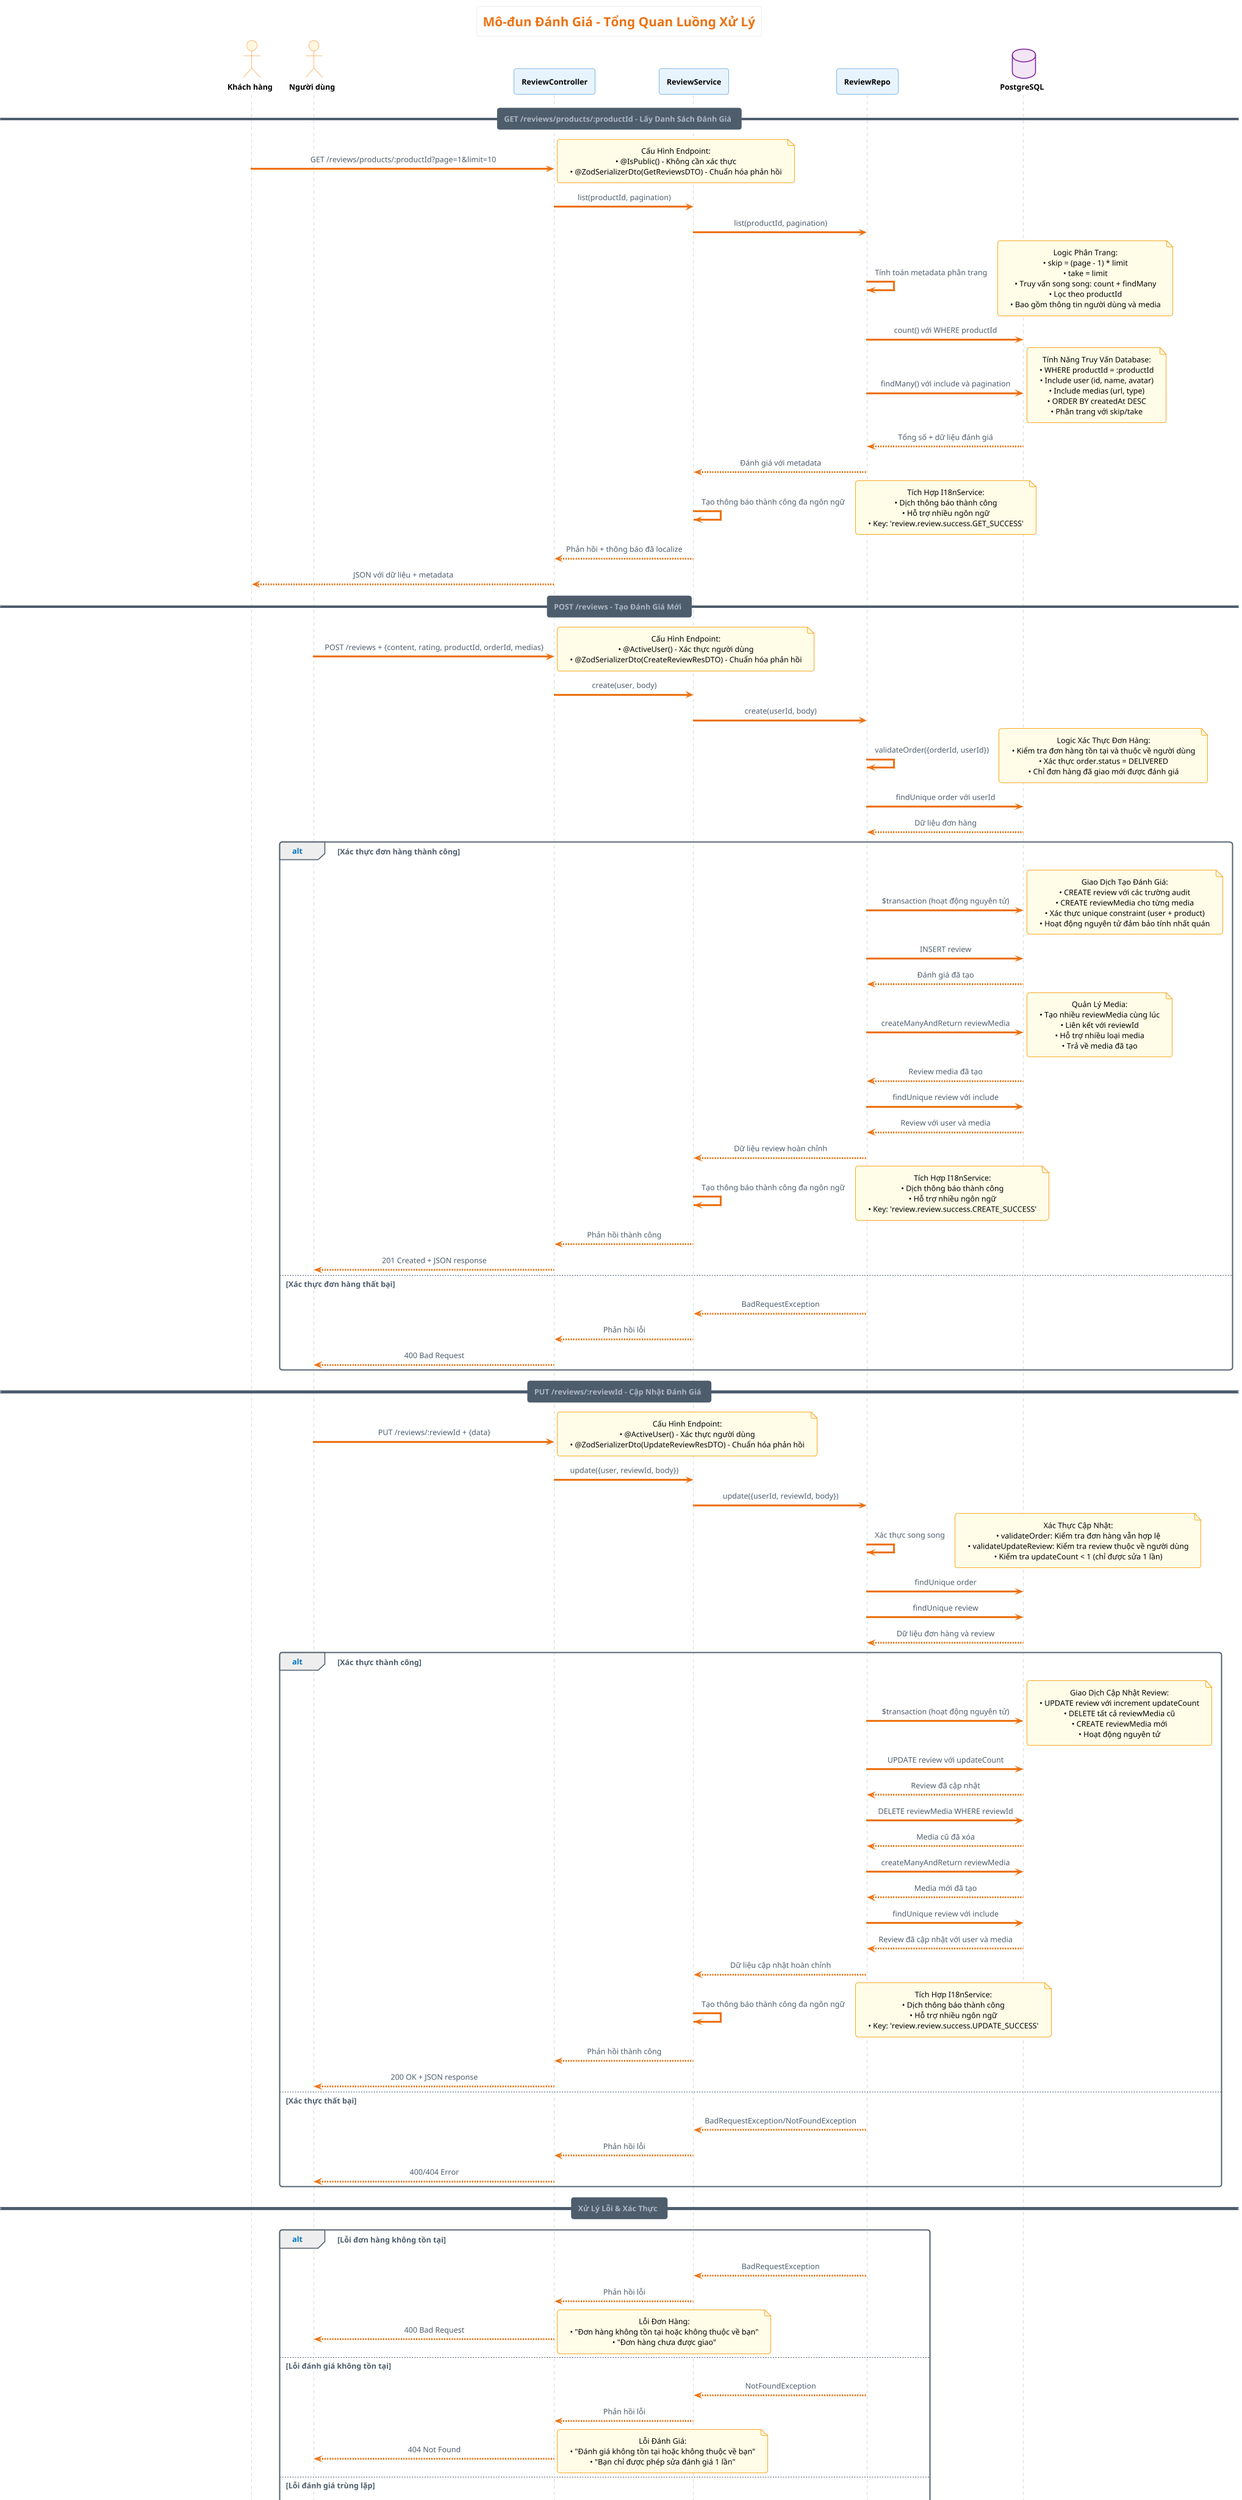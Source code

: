 @startuml
!theme aws-orange
skinparam backgroundColor #FFFFFF
skinparam defaultTextAlignment center
skinparam participant {
    BackgroundColor #E8F4FD
    BorderColor #1976D2
    FontColor #000000
    FontStyle bold
}
skinparam actor {
    BackgroundColor #FFF8E1
    BorderColor #F57C00
    FontColor #000000
    FontStyle bold
}
skinparam database {
    BackgroundColor #F3E5F5
    BorderColor #7B1FA2
    FontColor #000000
    FontStyle bold
}
skinparam note {
    BackgroundColor #FFFDE7
    BorderColor #F9A825
    FontColor #000000
}

title Mô-đun Đánh Giá - Tổng Quan Luồng Xử Lý
note top : Hệ thống quản lý đánh giá sản phẩm với xác thực và quản lý media

actor "Khách hàng" as Client
actor "Người dùng" as User
participant ReviewController
participant ReviewService
participant ReviewRepo
database PostgreSQL

== GET /reviews/products/:productId - Lấy Danh Sách Đánh Giá ==
Client -> ReviewController: GET /reviews/products/:productId?page=1&limit=10
note right
Cấu Hình Endpoint:
• @IsPublic() - Không cần xác thực
• @ZodSerializerDto(GetReviewsDTO) - Chuẩn hóa phản hồi
end note

ReviewController -> ReviewService: list(productId, pagination)

ReviewService -> ReviewRepo: list(productId, pagination)
ReviewRepo -> ReviewRepo: Tính toán metadata phân trang
note right
Logic Phân Trang:
• skip = (page - 1) * limit
• take = limit
• Truy vấn song song: count + findMany
• Lọc theo productId
• Bao gồm thông tin người dùng và media
end note

ReviewRepo -> PostgreSQL: count() với WHERE productId
ReviewRepo -> PostgreSQL: findMany() với include và pagination
note right
Tính Năng Truy Vấn Database:
• WHERE productId = :productId
• Include user (id, name, avatar)
• Include medias (url, type)
• ORDER BY createdAt DESC
• Phân trang với skip/take
end note
PostgreSQL --> ReviewRepo: Tổng số + dữ liệu đánh giá
ReviewRepo --> ReviewService: Đánh giá với metadata
ReviewService -> ReviewService: Tạo thông báo thành công đa ngôn ngữ
note right
Tích Hợp I18nService:
• Dịch thông báo thành công
• Hỗ trợ nhiều ngôn ngữ
• Key: 'review.review.success.GET_SUCCESS'
end note
ReviewService --> ReviewController: Phản hồi + thông báo đã localize
ReviewController --> Client: JSON với dữ liệu + metadata

== POST /reviews - Tạo Đánh Giá Mới ==
User -> ReviewController: POST /reviews + {content, rating, productId, orderId, medias}
note right
Cấu Hình Endpoint:
• @ActiveUser() - Xác thực người dùng
• @ZodSerializerDto(CreateReviewResDTO) - Chuẩn hóa phản hồi
end note

ReviewController -> ReviewService: create(user, body)

ReviewService -> ReviewRepo: create(userId, body)
ReviewRepo -> ReviewRepo: validateOrder({orderId, userId})
note right
Logic Xác Thực Đơn Hàng:
• Kiểm tra đơn hàng tồn tại và thuộc về người dùng
• Xác thực order.status = DELIVERED
• Chỉ đơn hàng đã giao mới được đánh giá
end note

ReviewRepo -> PostgreSQL: findUnique order với userId
PostgreSQL --> ReviewRepo: Dữ liệu đơn hàng

alt Xác thực đơn hàng thành công
    ReviewRepo -> PostgreSQL: $transaction (hoạt động nguyên tử)
    note right
    Giao Dịch Tạo Đánh Giá:
    • CREATE review với các trường audit
    • CREATE reviewMedia cho từng media
    • Xác thực unique constraint (user + product)
    • Hoạt động nguyên tử đảm bảo tính nhất quán
    end note

    ReviewRepo -> PostgreSQL: INSERT review
    PostgreSQL --> ReviewRepo: Đánh giá đã tạo

    ReviewRepo -> PostgreSQL: createManyAndReturn reviewMedia
    note right
    Quản Lý Media:
    • Tạo nhiều reviewMedia cùng lúc
    • Liên kết với reviewId
    • Hỗ trợ nhiều loại media
    • Trả về media đã tạo
    end note
    PostgreSQL --> ReviewRepo: Review media đã tạo

    ReviewRepo -> PostgreSQL: findUnique review với include
    PostgreSQL --> ReviewRepo: Review với user và media
    ReviewRepo --> ReviewService: Dữ liệu review hoàn chỉnh
    ReviewService -> ReviewService: Tạo thông báo thành công đa ngôn ngữ
    note right
    Tích Hợp I18nService:
    • Dịch thông báo thành công
    • Hỗ trợ nhiều ngôn ngữ
    • Key: 'review.review.success.CREATE_SUCCESS'
    end note
    ReviewService --> ReviewController: Phản hồi thành công
    ReviewController --> User: 201 Created + JSON response

else Xác thực đơn hàng thất bại
    ReviewRepo --> ReviewService: BadRequestException
    ReviewService --> ReviewController: Phản hồi lỗi
    ReviewController --> User: 400 Bad Request
end

== PUT /reviews/:reviewId - Cập Nhật Đánh Giá ==
User -> ReviewController: PUT /reviews/:reviewId + {data}
note right
Cấu Hình Endpoint:
• @ActiveUser() - Xác thực người dùng
• @ZodSerializerDto(UpdateReviewResDTO) - Chuẩn hóa phản hồi
end note

ReviewController -> ReviewService: update({user, reviewId, body})

ReviewService -> ReviewRepo: update({userId, reviewId, body})

ReviewRepo -> ReviewRepo: Xác thực song song
note right
Xác Thực Cập Nhật:
• validateOrder: Kiểm tra đơn hàng vẫn hợp lệ
• validateUpdateReview: Kiểm tra review thuộc về người dùng
• Kiểm tra updateCount < 1 (chỉ được sửa 1 lần)
end note

ReviewRepo -> PostgreSQL: findUnique order
ReviewRepo -> PostgreSQL: findUnique review
PostgreSQL --> ReviewRepo: Dữ liệu đơn hàng và review

alt Xác thực thành công
    ReviewRepo -> PostgreSQL: $transaction (hoạt động nguyên tử)
    note right
    Giao Dịch Cập Nhật Review:
    • UPDATE review với increment updateCount
    • DELETE tất cả reviewMedia cũ
    • CREATE reviewMedia mới
    • Hoạt động nguyên tử
    end note

    ReviewRepo -> PostgreSQL: UPDATE review với updateCount
    PostgreSQL --> ReviewRepo: Review đã cập nhật

    ReviewRepo -> PostgreSQL: DELETE reviewMedia WHERE reviewId
    PostgreSQL --> ReviewRepo: Media cũ đã xóa

    ReviewRepo -> PostgreSQL: createManyAndReturn reviewMedia
    PostgreSQL --> ReviewRepo: Media mới đã tạo

    ReviewRepo -> PostgreSQL: findUnique review với include
    PostgreSQL --> ReviewRepo: Review đã cập nhật với user và media
    ReviewRepo --> ReviewService: Dữ liệu cập nhật hoàn chỉnh
    ReviewService -> ReviewService: Tạo thông báo thành công đa ngôn ngữ
    note right
    Tích Hợp I18nService:
    • Dịch thông báo thành công
    • Hỗ trợ nhiều ngôn ngữ
    • Key: 'review.review.success.UPDATE_SUCCESS'
    end note
    ReviewService --> ReviewController: Phản hồi thành công
    ReviewController --> User: 200 OK + JSON response

else Xác thực thất bại
    ReviewRepo --> ReviewService: BadRequestException/NotFoundException
    ReviewService --> ReviewController: Phản hồi lỗi
    ReviewController --> User: 400/404 Error
end

== Xử Lý Lỗi & Xác Thực ==
alt Lỗi đơn hàng không tồn tại
    ReviewRepo --> ReviewService: BadRequestException
    ReviewService --> ReviewController: Phản hồi lỗi
    ReviewController --> User: 400 Bad Request
    note right
    Lỗi Đơn Hàng:
    • "Đơn hàng không tồn tại hoặc không thuộc về bạn"
    • "Đơn hàng chưa được giao"
    end note

else Lỗi đánh giá không tồn tại
    ReviewRepo --> ReviewService: NotFoundException
    ReviewService --> ReviewController: Phản hồi lỗi
    ReviewController --> User: 404 Not Found
    note right
    Lỗi Đánh Giá:
    • "Đánh giá không tồn tại hoặc không thuộc về bạn"
    • "Bạn chỉ được phép sửa đánh giá 1 lần"
    end note

else Lỗi đánh giá trùng lặp
    ReviewRepo --> ReviewService: ConflictException
    ReviewService --> ReviewController: Phản hồi lỗi
    ReviewController --> User: 409 Conflict
    note right
    Lỗi Trùng Lặp:
    • "Bạn đã đánh giá sản phẩm này rồi"
    • Unique constraint: userId + productId
    end note

else Lỗi xác thực dữ liệu
    ReviewService --> ReviewController: ValidationException
    ReviewController --> User: 422 Unprocessable Entity

else Lỗi database
    ReviewRepo --> ReviewService: DatabaseException
    ReviewService --> ReviewController: Phản hồi lỗi
    ReviewController --> User: 500 Internal Server Error
end

== Logic Nghiệp Vụ ==
alt Xác thực rating
    ReviewService -> ReviewService: Xác thực rating 0-5
    note right
    Xác Thực Rating:
    • rating: number.int().min(0).max(5)
    • Xác thực trong Zod schema
    • Đảm bảo rating hợp lệ
    end note
end

alt Xác thực media
    ReviewService -> ReviewService: Xác thực loại media
    note right
    Xác Thực Media:
    • url: string.max(1000)
    • type: MediaType enum
    • Hỗ trợ nhiều media cho mỗi đánh giá
    end note
end

== Trả Kết Quả ==
ReviewService -> ReviewService: Tạo thông báo đa ngôn ngữ (I18nService)
ReviewService --> ReviewController: Phản hồi + Thông báo đã localize
ReviewController --> User: JSON Response với metadata đầy đủ

note bottom
**Đặc điểm chính của module Đánh Giá:**
• API công khai cho danh sách đánh giá (không cần xác thực)
• API được bảo vệ cho tạo/cập nhật (cần xác thực)
• Xác thực đơn hàng nghiêm ngặt (chỉ DELIVERED mới đánh giá được)
• Giới hạn cập nhật: chỉ được sửa 1 lần
• Quản lý media với hoạt động nguyên tử
• Unique constraint: user + product (1 đánh giá mỗi người dùng mỗi sản phẩm)
• Phân trang với metadata đầy đủ
• Hỗ trợ đa ngôn ngữ
• Xử lý lỗi toàn diện
end note

@enduml
